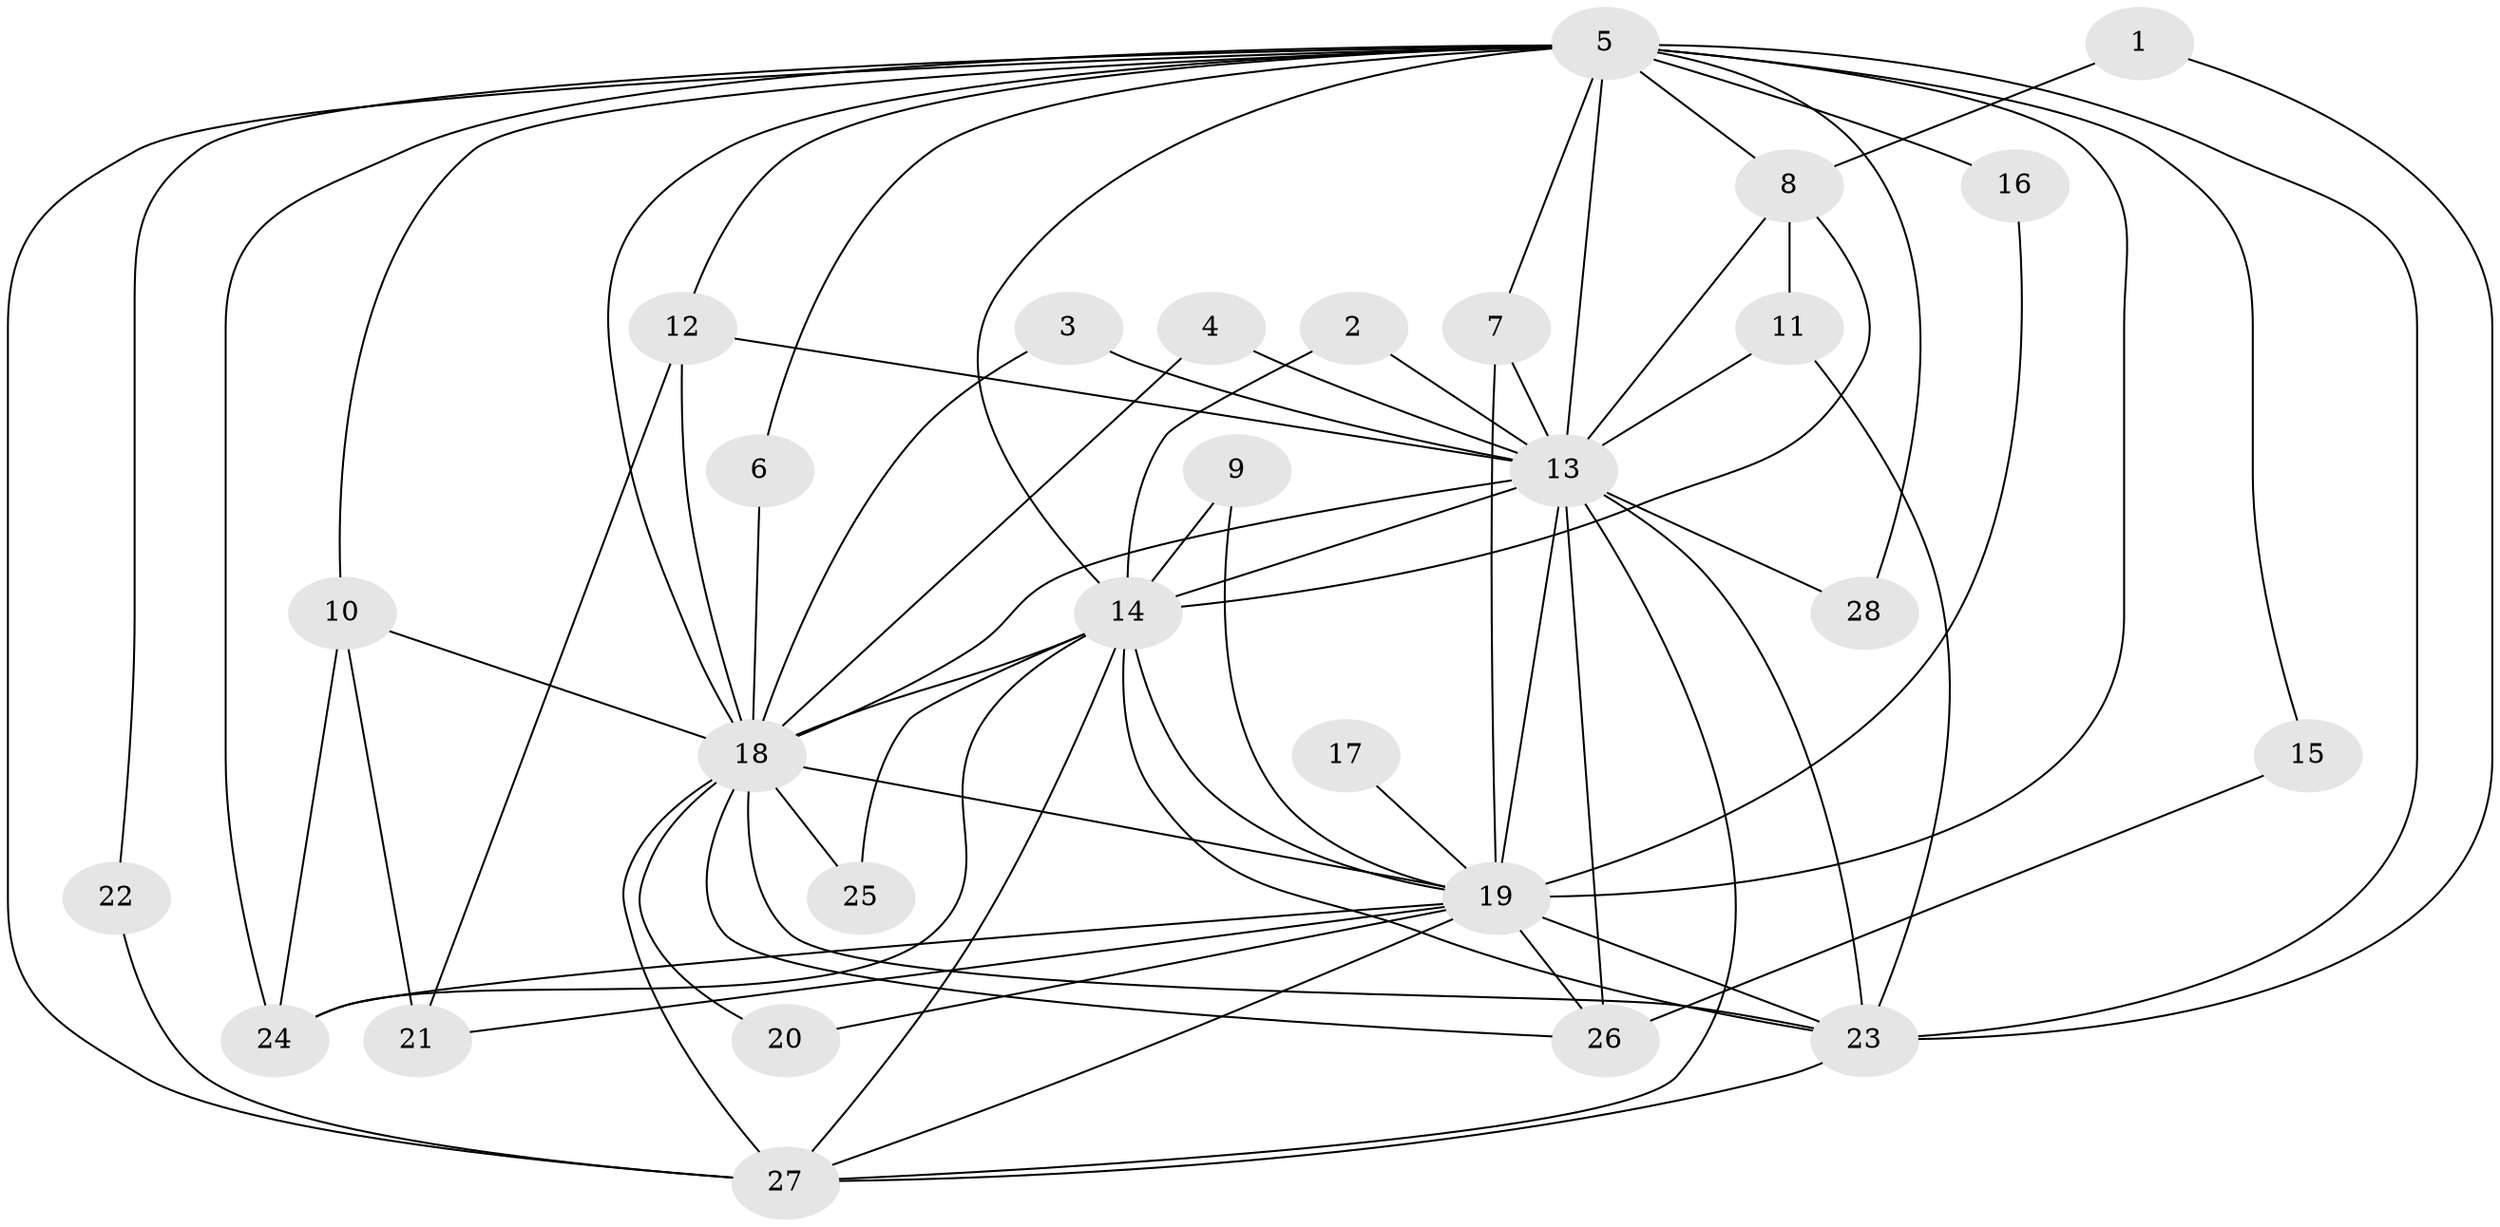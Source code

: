 // original degree distribution, {16: 0.017857142857142856, 18: 0.03571428571428571, 12: 0.05357142857142857, 15: 0.017857142857142856, 13: 0.017857142857142856, 20: 0.03571428571428571, 5: 0.03571428571428571, 2: 0.5535714285714286, 3: 0.16071428571428573, 7: 0.017857142857142856, 4: 0.05357142857142857}
// Generated by graph-tools (version 1.1) at 2025/25/03/09/25 03:25:38]
// undirected, 28 vertices, 70 edges
graph export_dot {
graph [start="1"]
  node [color=gray90,style=filled];
  1;
  2;
  3;
  4;
  5;
  6;
  7;
  8;
  9;
  10;
  11;
  12;
  13;
  14;
  15;
  16;
  17;
  18;
  19;
  20;
  21;
  22;
  23;
  24;
  25;
  26;
  27;
  28;
  1 -- 8 [weight=1.0];
  1 -- 23 [weight=1.0];
  2 -- 13 [weight=1.0];
  2 -- 14 [weight=1.0];
  3 -- 13 [weight=2.0];
  3 -- 18 [weight=1.0];
  4 -- 13 [weight=1.0];
  4 -- 18 [weight=1.0];
  5 -- 6 [weight=1.0];
  5 -- 7 [weight=1.0];
  5 -- 8 [weight=1.0];
  5 -- 10 [weight=1.0];
  5 -- 12 [weight=1.0];
  5 -- 13 [weight=5.0];
  5 -- 14 [weight=3.0];
  5 -- 15 [weight=1.0];
  5 -- 16 [weight=1.0];
  5 -- 18 [weight=3.0];
  5 -- 19 [weight=6.0];
  5 -- 22 [weight=1.0];
  5 -- 23 [weight=2.0];
  5 -- 24 [weight=1.0];
  5 -- 27 [weight=3.0];
  5 -- 28 [weight=1.0];
  6 -- 18 [weight=1.0];
  7 -- 13 [weight=1.0];
  7 -- 19 [weight=1.0];
  8 -- 11 [weight=1.0];
  8 -- 13 [weight=1.0];
  8 -- 14 [weight=1.0];
  9 -- 14 [weight=1.0];
  9 -- 19 [weight=1.0];
  10 -- 18 [weight=2.0];
  10 -- 21 [weight=1.0];
  10 -- 24 [weight=1.0];
  11 -- 13 [weight=1.0];
  11 -- 23 [weight=1.0];
  12 -- 13 [weight=1.0];
  12 -- 18 [weight=1.0];
  12 -- 21 [weight=1.0];
  13 -- 14 [weight=2.0];
  13 -- 18 [weight=4.0];
  13 -- 19 [weight=4.0];
  13 -- 23 [weight=2.0];
  13 -- 26 [weight=2.0];
  13 -- 27 [weight=2.0];
  13 -- 28 [weight=1.0];
  14 -- 18 [weight=1.0];
  14 -- 19 [weight=2.0];
  14 -- 23 [weight=2.0];
  14 -- 24 [weight=1.0];
  14 -- 25 [weight=1.0];
  14 -- 27 [weight=1.0];
  15 -- 26 [weight=1.0];
  16 -- 19 [weight=1.0];
  17 -- 19 [weight=1.0];
  18 -- 19 [weight=2.0];
  18 -- 20 [weight=1.0];
  18 -- 23 [weight=1.0];
  18 -- 25 [weight=2.0];
  18 -- 26 [weight=1.0];
  18 -- 27 [weight=2.0];
  19 -- 20 [weight=1.0];
  19 -- 21 [weight=1.0];
  19 -- 23 [weight=3.0];
  19 -- 24 [weight=1.0];
  19 -- 26 [weight=1.0];
  19 -- 27 [weight=2.0];
  22 -- 27 [weight=1.0];
  23 -- 27 [weight=1.0];
}
